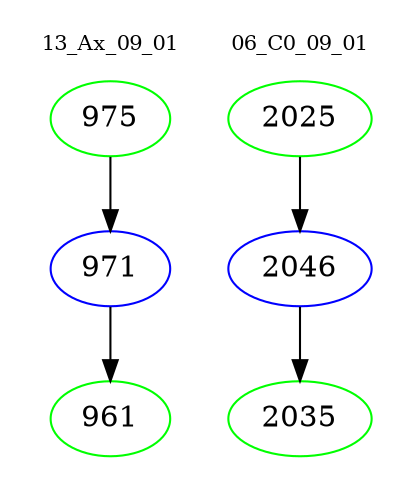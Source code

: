 digraph{
subgraph cluster_0 {
color = white
label = "13_Ax_09_01";
fontsize=10;
T0_975 [label="975", color="green"]
T0_975 -> T0_971 [color="black"]
T0_971 [label="971", color="blue"]
T0_971 -> T0_961 [color="black"]
T0_961 [label="961", color="green"]
}
subgraph cluster_1 {
color = white
label = "06_C0_09_01";
fontsize=10;
T1_2025 [label="2025", color="green"]
T1_2025 -> T1_2046 [color="black"]
T1_2046 [label="2046", color="blue"]
T1_2046 -> T1_2035 [color="black"]
T1_2035 [label="2035", color="green"]
}
}
